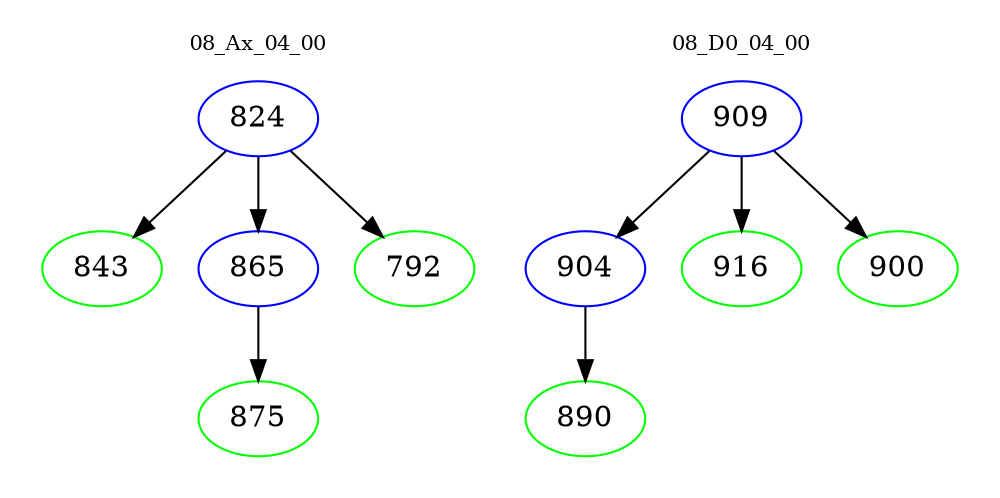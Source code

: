 digraph{
subgraph cluster_0 {
color = white
label = "08_Ax_04_00";
fontsize=10;
T0_824 [label="824", color="blue"]
T0_824 -> T0_843 [color="black"]
T0_843 [label="843", color="green"]
T0_824 -> T0_865 [color="black"]
T0_865 [label="865", color="blue"]
T0_865 -> T0_875 [color="black"]
T0_875 [label="875", color="green"]
T0_824 -> T0_792 [color="black"]
T0_792 [label="792", color="green"]
}
subgraph cluster_1 {
color = white
label = "08_D0_04_00";
fontsize=10;
T1_909 [label="909", color="blue"]
T1_909 -> T1_904 [color="black"]
T1_904 [label="904", color="blue"]
T1_904 -> T1_890 [color="black"]
T1_890 [label="890", color="green"]
T1_909 -> T1_916 [color="black"]
T1_916 [label="916", color="green"]
T1_909 -> T1_900 [color="black"]
T1_900 [label="900", color="green"]
}
}
